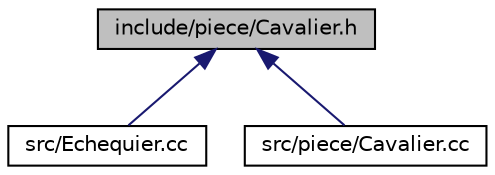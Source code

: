 digraph "include/piece/Cavalier.h"
{
 // LATEX_PDF_SIZE
  edge [fontname="Helvetica",fontsize="10",labelfontname="Helvetica",labelfontsize="10"];
  node [fontname="Helvetica",fontsize="10",shape=record];
  Node1 [label="include/piece/Cavalier.h",height=0.2,width=0.4,color="black", fillcolor="grey75", style="filled", fontcolor="black",tooltip=" "];
  Node1 -> Node2 [dir="back",color="midnightblue",fontsize="10",style="solid"];
  Node2 [label="src/Echequier.cc",height=0.2,width=0.4,color="black", fillcolor="white", style="filled",URL="$_echequier_8cc.html",tooltip=" "];
  Node1 -> Node3 [dir="back",color="midnightblue",fontsize="10",style="solid"];
  Node3 [label="src/piece/Cavalier.cc",height=0.2,width=0.4,color="black", fillcolor="white", style="filled",URL="$_cavalier_8cc.html",tooltip=" "];
}
